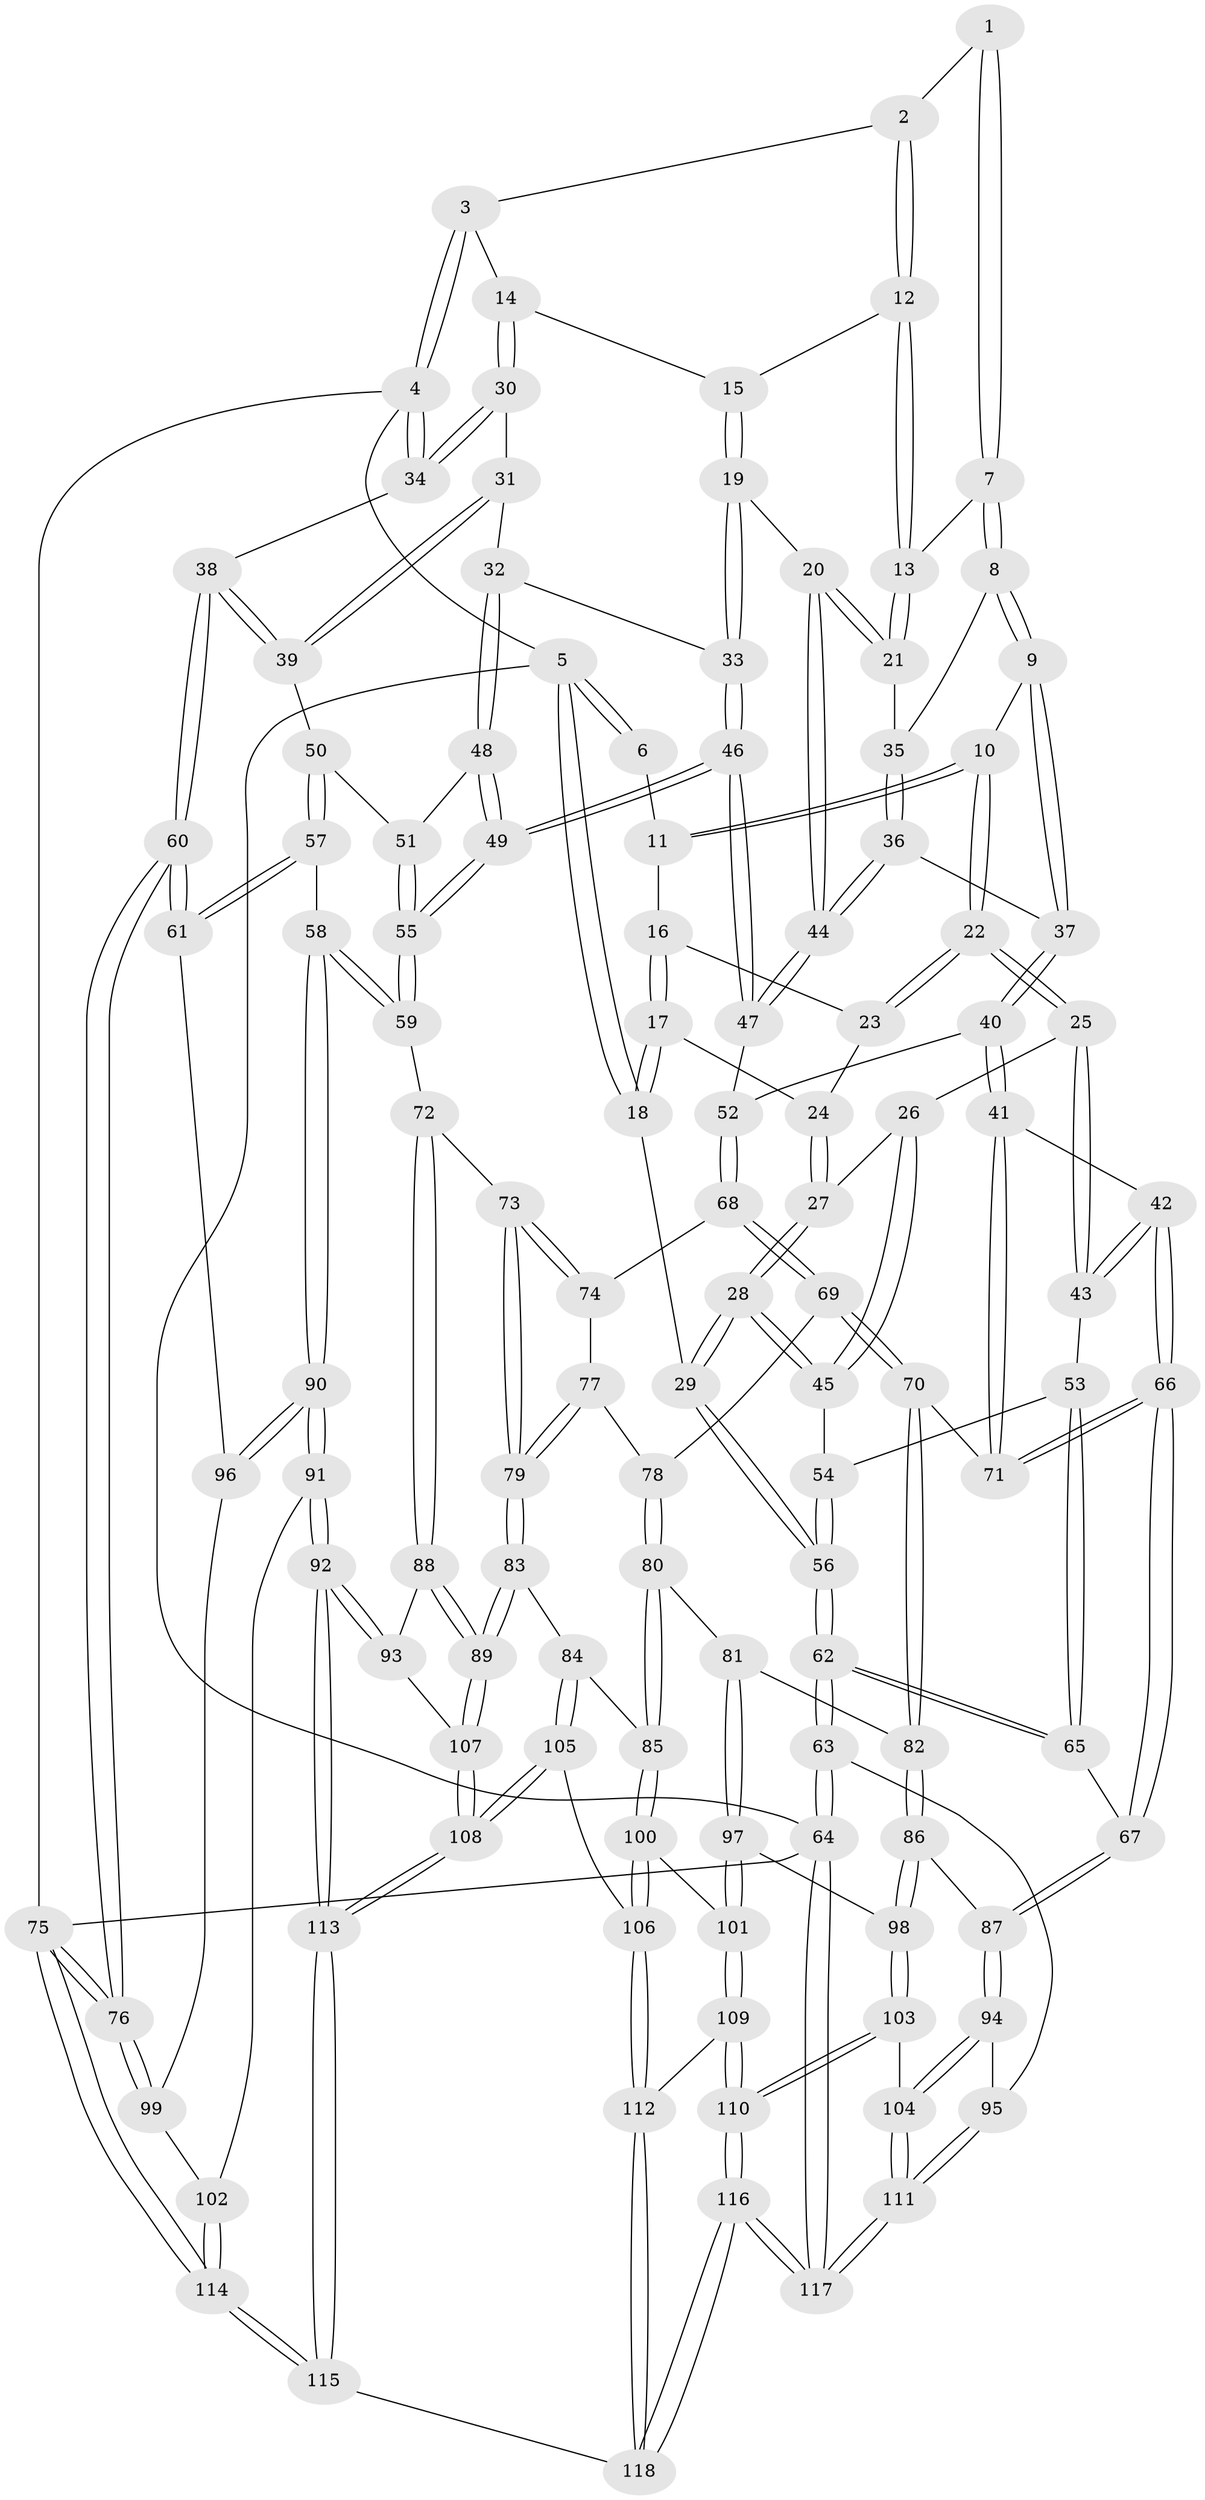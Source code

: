 // coarse degree distribution, {3: 0.3389830508474576, 6: 0.01694915254237288, 4: 0.6101694915254238, 5: 0.03389830508474576}
// Generated by graph-tools (version 1.1) at 2025/38/03/04/25 23:38:32]
// undirected, 118 vertices, 292 edges
graph export_dot {
  node [color=gray90,style=filled];
  1 [pos="+0.47355561081490627+0"];
  2 [pos="+0.665317992580764+0"];
  3 [pos="+0.9209719365089957+0"];
  4 [pos="+1+0"];
  5 [pos="+0+0"];
  6 [pos="+0.22005163433725516+0"];
  7 [pos="+0.4263255196776447+0.10748507641432058"];
  8 [pos="+0.41233393176561534+0.12460678612775382"];
  9 [pos="+0.37673823629305025+0.14849632200735244"];
  10 [pos="+0.37047833955214726+0.14881622684492454"];
  11 [pos="+0.241045534924414+0"];
  12 [pos="+0.6777427031345263+0"];
  13 [pos="+0.6416515739580735+0.083389120590126"];
  14 [pos="+0.9075623448177308+0.09695076171869016"];
  15 [pos="+0.8367372322901108+0.06126502701428041"];
  16 [pos="+0.1874906957753773+0.07301459604077983"];
  17 [pos="+0+0.02972982266550229"];
  18 [pos="+0+0"];
  19 [pos="+0.7051012440616795+0.19441289506408002"];
  20 [pos="+0.674351850083683+0.1865271883257202"];
  21 [pos="+0.6590824947344066+0.1534711539591711"];
  22 [pos="+0.25527774532595826+0.22756200678704577"];
  23 [pos="+0.1867651670298407+0.08073159859550225"];
  24 [pos="+0.12060325797775691+0.12554436010864664"];
  25 [pos="+0.2528153379671498+0.2313535378426621"];
  26 [pos="+0.15185011050902394+0.2151259105208339"];
  27 [pos="+0.12555783321224268+0.19204669363547683"];
  28 [pos="+0+0.15925234020370418"];
  29 [pos="+0+0.1359553943336125"];
  30 [pos="+0.9320406461418864+0.12641678924710198"];
  31 [pos="+0.8717727670731675+0.18500808786352407"];
  32 [pos="+0.7906074638433253+0.23250737179343495"];
  33 [pos="+0.7780028580236295+0.2279661987000825"];
  34 [pos="+1+0.15698876032598424"];
  35 [pos="+0.5082915191144413+0.1818713344216828"];
  36 [pos="+0.5273937954494372+0.26492271779367416"];
  37 [pos="+0.45067272228827954+0.27571259920597824"];
  38 [pos="+1+0.3412359465937503"];
  39 [pos="+0.9786404996565402+0.3813624227149211"];
  40 [pos="+0.3982354790724258+0.42871109879903846"];
  41 [pos="+0.36864071830608175+0.43528260144501885"];
  42 [pos="+0.304755152638721+0.41430256690869854"];
  43 [pos="+0.25885035318281696+0.3917906063867281"];
  44 [pos="+0.6112995741348496+0.28418053512594077"];
  45 [pos="+0.051137604380243784+0.3150463703479552"];
  46 [pos="+0.6559832194702939+0.4489269076489767"];
  47 [pos="+0.6158604175142157+0.42387274650794254"];
  48 [pos="+0.8280045679022537+0.33972311650667497"];
  49 [pos="+0.6755661506780998+0.4629986937220663"];
  50 [pos="+0.9627351808718784+0.3865253612084714"];
  51 [pos="+0.9163587011966611+0.38012118432073316"];
  52 [pos="+0.49204329082412734+0.45436807791316847"];
  53 [pos="+0.19484973837786268+0.41779758931310906"];
  54 [pos="+0.10541144867387936+0.388127307182168"];
  55 [pos="+0.7306478854549135+0.573610172297242"];
  56 [pos="+0+0.5952898014659296"];
  57 [pos="+0.8665847555330466+0.6426026385554895"];
  58 [pos="+0.8332949416797226+0.6487924542094681"];
  59 [pos="+0.7431057074315912+0.6189376062948097"];
  60 [pos="+1+0.6920748629461888"];
  61 [pos="+1+0.6781288760278174"];
  62 [pos="+0+0.6691361780189614"];
  63 [pos="+0+0.7175829479509438"];
  64 [pos="+0+1"];
  65 [pos="+0.11616007411343734+0.619771266984742"];
  66 [pos="+0.22364073596379663+0.6845283852426229"];
  67 [pos="+0.22361574461063935+0.6845410203425906"];
  68 [pos="+0.5040889141987345+0.5787378133748171"];
  69 [pos="+0.424710300964544+0.660950688148432"];
  70 [pos="+0.38679527720621065+0.658874931591927"];
  71 [pos="+0.3566135239212469+0.6418139812700131"];
  72 [pos="+0.7322494682824817+0.6274957336932497"];
  73 [pos="+0.6657488108518741+0.6369840678038362"];
  74 [pos="+0.6003862667497564+0.6427366386405521"];
  75 [pos="+1+1"];
  76 [pos="+1+0.7567827820983554"];
  77 [pos="+0.5468202380526462+0.6853368497343388"];
  78 [pos="+0.43836034320804257+0.6713050053561583"];
  79 [pos="+0.5302536350266226+0.8005813361125809"];
  80 [pos="+0.49620956943874334+0.8010440967610691"];
  81 [pos="+0.3901487333170897+0.7854593169384809"];
  82 [pos="+0.3853259312471188+0.778768246414265"];
  83 [pos="+0.5275837687671541+0.8125099325989056"];
  84 [pos="+0.5214317538082126+0.8145366230031367"];
  85 [pos="+0.5126214892171984+0.813138564036655"];
  86 [pos="+0.24017479196704708+0.7846599132380676"];
  87 [pos="+0.22792709280227508+0.7561214265809726"];
  88 [pos="+0.7050355581086081+0.6952549659768974"];
  89 [pos="+0.6310333516758108+0.8298018421238788"];
  90 [pos="+0.8430357940761852+0.8306257033087594"];
  91 [pos="+0.8357610885265057+0.8698874868108704"];
  92 [pos="+0.8275078588091273+0.8759590482057967"];
  93 [pos="+0.7626428155689172+0.8639429976552527"];
  94 [pos="+0.0579257906720319+0.8279203500122733"];
  95 [pos="+0+0.8178082856074815"];
  96 [pos="+0.9275047715966519+0.8165434674474712"];
  97 [pos="+0.36779619745638115+0.8742137335133425"];
  98 [pos="+0.24624288006557235+0.8434435802700322"];
  99 [pos="+0.9660180262818048+0.8512443643025368"];
  100 [pos="+0.40783758983555674+0.8957461975636385"];
  101 [pos="+0.38017728791079947+0.888842574334313"];
  102 [pos="+0.9027386847665668+0.9000415891902771"];
  103 [pos="+0.22154414628911645+0.8940373209071434"];
  104 [pos="+0.16510888615617578+0.9019913516421338"];
  105 [pos="+0.5168780180307018+0.9369367778797812"];
  106 [pos="+0.4598547637670422+0.9741071282177545"];
  107 [pos="+0.6532826679137966+0.8712473987030736"];
  108 [pos="+0.6446086904002479+0.981644255179457"];
  109 [pos="+0.3389635504440895+0.959734058351613"];
  110 [pos="+0.2644357319549347+1"];
  111 [pos="+0.08779412627089941+0.9845485881994632"];
  112 [pos="+0.45150098307657927+1"];
  113 [pos="+0.7214007665840583+1"];
  114 [pos="+1+1"];
  115 [pos="+0.7281202454643142+1"];
  116 [pos="+0.23068720969240947+1"];
  117 [pos="+0.018042517293068175+1"];
  118 [pos="+0.45905685050417483+1"];
  1 -- 2;
  1 -- 7;
  1 -- 7;
  2 -- 3;
  2 -- 12;
  2 -- 12;
  3 -- 4;
  3 -- 4;
  3 -- 14;
  4 -- 5;
  4 -- 34;
  4 -- 34;
  4 -- 75;
  5 -- 6;
  5 -- 6;
  5 -- 18;
  5 -- 18;
  5 -- 64;
  6 -- 11;
  7 -- 8;
  7 -- 8;
  7 -- 13;
  8 -- 9;
  8 -- 9;
  8 -- 35;
  9 -- 10;
  9 -- 37;
  9 -- 37;
  10 -- 11;
  10 -- 11;
  10 -- 22;
  10 -- 22;
  11 -- 16;
  12 -- 13;
  12 -- 13;
  12 -- 15;
  13 -- 21;
  13 -- 21;
  14 -- 15;
  14 -- 30;
  14 -- 30;
  15 -- 19;
  15 -- 19;
  16 -- 17;
  16 -- 17;
  16 -- 23;
  17 -- 18;
  17 -- 18;
  17 -- 24;
  18 -- 29;
  19 -- 20;
  19 -- 33;
  19 -- 33;
  20 -- 21;
  20 -- 21;
  20 -- 44;
  20 -- 44;
  21 -- 35;
  22 -- 23;
  22 -- 23;
  22 -- 25;
  22 -- 25;
  23 -- 24;
  24 -- 27;
  24 -- 27;
  25 -- 26;
  25 -- 43;
  25 -- 43;
  26 -- 27;
  26 -- 45;
  26 -- 45;
  27 -- 28;
  27 -- 28;
  28 -- 29;
  28 -- 29;
  28 -- 45;
  28 -- 45;
  29 -- 56;
  29 -- 56;
  30 -- 31;
  30 -- 34;
  30 -- 34;
  31 -- 32;
  31 -- 39;
  31 -- 39;
  32 -- 33;
  32 -- 48;
  32 -- 48;
  33 -- 46;
  33 -- 46;
  34 -- 38;
  35 -- 36;
  35 -- 36;
  36 -- 37;
  36 -- 44;
  36 -- 44;
  37 -- 40;
  37 -- 40;
  38 -- 39;
  38 -- 39;
  38 -- 60;
  38 -- 60;
  39 -- 50;
  40 -- 41;
  40 -- 41;
  40 -- 52;
  41 -- 42;
  41 -- 71;
  41 -- 71;
  42 -- 43;
  42 -- 43;
  42 -- 66;
  42 -- 66;
  43 -- 53;
  44 -- 47;
  44 -- 47;
  45 -- 54;
  46 -- 47;
  46 -- 47;
  46 -- 49;
  46 -- 49;
  47 -- 52;
  48 -- 49;
  48 -- 49;
  48 -- 51;
  49 -- 55;
  49 -- 55;
  50 -- 51;
  50 -- 57;
  50 -- 57;
  51 -- 55;
  51 -- 55;
  52 -- 68;
  52 -- 68;
  53 -- 54;
  53 -- 65;
  53 -- 65;
  54 -- 56;
  54 -- 56;
  55 -- 59;
  55 -- 59;
  56 -- 62;
  56 -- 62;
  57 -- 58;
  57 -- 61;
  57 -- 61;
  58 -- 59;
  58 -- 59;
  58 -- 90;
  58 -- 90;
  59 -- 72;
  60 -- 61;
  60 -- 61;
  60 -- 76;
  60 -- 76;
  61 -- 96;
  62 -- 63;
  62 -- 63;
  62 -- 65;
  62 -- 65;
  63 -- 64;
  63 -- 64;
  63 -- 95;
  64 -- 117;
  64 -- 117;
  64 -- 75;
  65 -- 67;
  66 -- 67;
  66 -- 67;
  66 -- 71;
  66 -- 71;
  67 -- 87;
  67 -- 87;
  68 -- 69;
  68 -- 69;
  68 -- 74;
  69 -- 70;
  69 -- 70;
  69 -- 78;
  70 -- 71;
  70 -- 82;
  70 -- 82;
  72 -- 73;
  72 -- 88;
  72 -- 88;
  73 -- 74;
  73 -- 74;
  73 -- 79;
  73 -- 79;
  74 -- 77;
  75 -- 76;
  75 -- 76;
  75 -- 114;
  75 -- 114;
  76 -- 99;
  76 -- 99;
  77 -- 78;
  77 -- 79;
  77 -- 79;
  78 -- 80;
  78 -- 80;
  79 -- 83;
  79 -- 83;
  80 -- 81;
  80 -- 85;
  80 -- 85;
  81 -- 82;
  81 -- 97;
  81 -- 97;
  82 -- 86;
  82 -- 86;
  83 -- 84;
  83 -- 89;
  83 -- 89;
  84 -- 85;
  84 -- 105;
  84 -- 105;
  85 -- 100;
  85 -- 100;
  86 -- 87;
  86 -- 98;
  86 -- 98;
  87 -- 94;
  87 -- 94;
  88 -- 89;
  88 -- 89;
  88 -- 93;
  89 -- 107;
  89 -- 107;
  90 -- 91;
  90 -- 91;
  90 -- 96;
  90 -- 96;
  91 -- 92;
  91 -- 92;
  91 -- 102;
  92 -- 93;
  92 -- 93;
  92 -- 113;
  92 -- 113;
  93 -- 107;
  94 -- 95;
  94 -- 104;
  94 -- 104;
  95 -- 111;
  95 -- 111;
  96 -- 99;
  97 -- 98;
  97 -- 101;
  97 -- 101;
  98 -- 103;
  98 -- 103;
  99 -- 102;
  100 -- 101;
  100 -- 106;
  100 -- 106;
  101 -- 109;
  101 -- 109;
  102 -- 114;
  102 -- 114;
  103 -- 104;
  103 -- 110;
  103 -- 110;
  104 -- 111;
  104 -- 111;
  105 -- 106;
  105 -- 108;
  105 -- 108;
  106 -- 112;
  106 -- 112;
  107 -- 108;
  107 -- 108;
  108 -- 113;
  108 -- 113;
  109 -- 110;
  109 -- 110;
  109 -- 112;
  110 -- 116;
  110 -- 116;
  111 -- 117;
  111 -- 117;
  112 -- 118;
  112 -- 118;
  113 -- 115;
  113 -- 115;
  114 -- 115;
  114 -- 115;
  115 -- 118;
  116 -- 117;
  116 -- 117;
  116 -- 118;
  116 -- 118;
}
